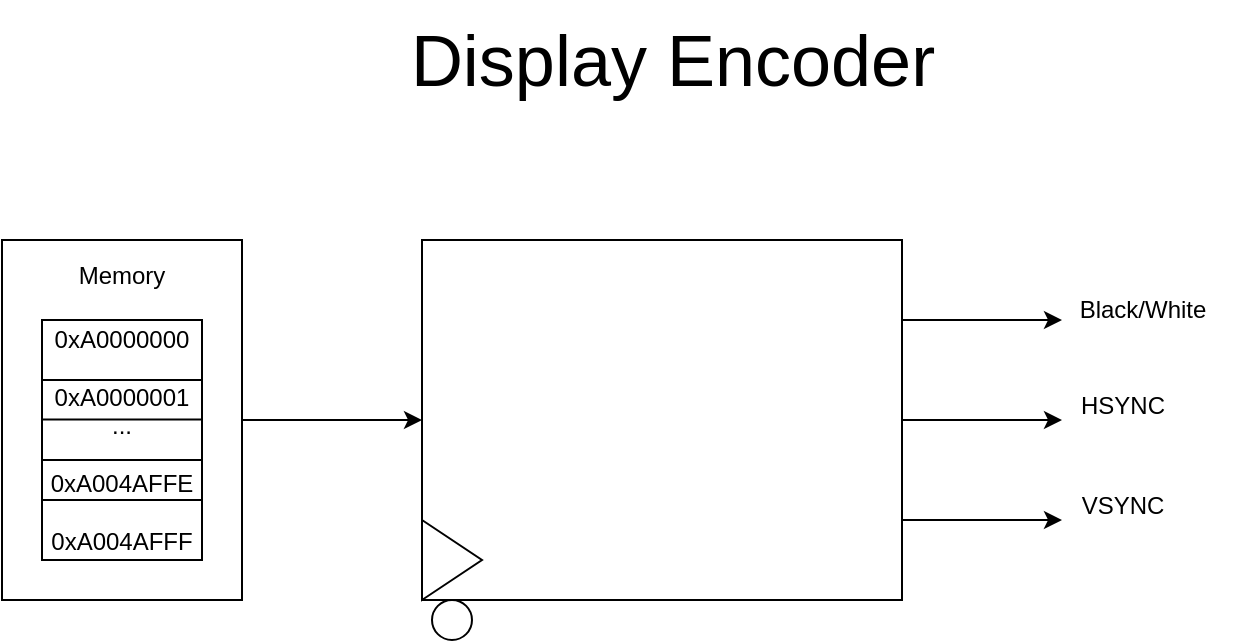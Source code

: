 <mxfile version="24.5.5" type="github">
  <diagram name="Page-1" id="m8KckDBnLmi3Fg9_RwGV">
    <mxGraphModel dx="941" dy="521" grid="1" gridSize="10" guides="1" tooltips="1" connect="1" arrows="1" fold="1" page="1" pageScale="1" pageWidth="850" pageHeight="1100" math="0" shadow="0">
      <root>
        <mxCell id="0" />
        <mxCell id="1" parent="0" />
        <mxCell id="qMudk2F243AdnrHXbzsQ-1" value="&lt;font style=&quot;font-size: 36px;&quot;&gt;Display Encoder&lt;/font&gt;" style="text;html=1;align=center;verticalAlign=middle;resizable=0;points=[];autosize=1;strokeColor=none;fillColor=none;" vertex="1" parent="1">
          <mxGeometry x="260" y="20" width="290" height="60" as="geometry" />
        </mxCell>
        <mxCell id="qMudk2F243AdnrHXbzsQ-10" style="edgeStyle=none;rounded=0;orthogonalLoop=1;jettySize=auto;html=1;exitX=1;exitY=0.5;exitDx=0;exitDy=0;" edge="1" parent="1" source="qMudk2F243AdnrHXbzsQ-3">
          <mxGeometry relative="1" as="geometry">
            <mxPoint x="280" y="230.034" as="targetPoint" />
          </mxGeometry>
        </mxCell>
        <mxCell id="qMudk2F243AdnrHXbzsQ-3" value="Memory&lt;div&gt;&lt;br&gt;&lt;/div&gt;&lt;div&gt;&lt;br&gt;&lt;/div&gt;&lt;div&gt;&lt;br&gt;&lt;/div&gt;&lt;div&gt;&lt;br&gt;&lt;/div&gt;&lt;div&gt;&lt;br&gt;&lt;/div&gt;&lt;div&gt;&lt;br&gt;&lt;/div&gt;&lt;div&gt;&lt;br&gt;&lt;/div&gt;&lt;div&gt;&lt;br&gt;&lt;/div&gt;&lt;div&gt;&lt;br&gt;&lt;/div&gt;&lt;div&gt;&lt;br&gt;&lt;/div&gt;" style="whiteSpace=wrap;html=1;" vertex="1" parent="1">
          <mxGeometry x="70" y="140" width="120" height="180" as="geometry" />
        </mxCell>
        <mxCell id="qMudk2F243AdnrHXbzsQ-4" value="0xA0000000&lt;div&gt;&lt;br&gt;&lt;div&gt;0xA0000001&lt;/div&gt;&lt;div&gt;&lt;span style=&quot;background-color: initial;&quot;&gt;...&lt;/span&gt;&lt;br&gt;&lt;/div&gt;&lt;div&gt;&lt;span style=&quot;background-color: initial;&quot;&gt;&lt;br&gt;&lt;/span&gt;&lt;/div&gt;&lt;div&gt;&lt;span style=&quot;background-color: initial;&quot;&gt;0xA004AFFE&lt;/span&gt;&lt;br&gt;&lt;/div&gt;&lt;div&gt;&lt;br&gt;&lt;/div&gt;&lt;div&gt;&lt;div&gt;0xA004AFFF&lt;/div&gt;&lt;/div&gt;&lt;/div&gt;" style="whiteSpace=wrap;html=1;" vertex="1" parent="1">
          <mxGeometry x="90" y="180" width="80" height="120" as="geometry" />
        </mxCell>
        <mxCell id="qMudk2F243AdnrHXbzsQ-6" style="edgeStyle=none;rounded=0;orthogonalLoop=1;jettySize=auto;html=1;exitX=0;exitY=0.5;exitDx=0;exitDy=0;entryX=1;entryY=0.5;entryDx=0;entryDy=0;endArrow=none;endFill=0;" edge="1" parent="1">
          <mxGeometry relative="1" as="geometry">
            <mxPoint x="90" y="229.71" as="sourcePoint" />
            <mxPoint x="170" y="229.71" as="targetPoint" />
          </mxGeometry>
        </mxCell>
        <mxCell id="qMudk2F243AdnrHXbzsQ-7" style="edgeStyle=none;rounded=0;orthogonalLoop=1;jettySize=auto;html=1;exitX=0;exitY=0.5;exitDx=0;exitDy=0;entryX=1;entryY=0.5;entryDx=0;entryDy=0;endArrow=none;endFill=0;" edge="1" parent="1">
          <mxGeometry relative="1" as="geometry">
            <mxPoint x="90" y="210" as="sourcePoint" />
            <mxPoint x="170" y="210" as="targetPoint" />
          </mxGeometry>
        </mxCell>
        <mxCell id="qMudk2F243AdnrHXbzsQ-8" style="edgeStyle=none;rounded=0;orthogonalLoop=1;jettySize=auto;html=1;exitX=0;exitY=0.5;exitDx=0;exitDy=0;entryX=1;entryY=0.5;entryDx=0;entryDy=0;endArrow=none;endFill=0;" edge="1" parent="1">
          <mxGeometry relative="1" as="geometry">
            <mxPoint x="90" y="270" as="sourcePoint" />
            <mxPoint x="170" y="270" as="targetPoint" />
          </mxGeometry>
        </mxCell>
        <mxCell id="qMudk2F243AdnrHXbzsQ-9" style="edgeStyle=none;rounded=0;orthogonalLoop=1;jettySize=auto;html=1;exitX=0;exitY=0.5;exitDx=0;exitDy=0;entryX=1;entryY=0.5;entryDx=0;entryDy=0;endArrow=none;endFill=0;" edge="1" parent="1">
          <mxGeometry relative="1" as="geometry">
            <mxPoint x="90" y="250" as="sourcePoint" />
            <mxPoint x="170" y="250" as="targetPoint" />
          </mxGeometry>
        </mxCell>
        <mxCell id="qMudk2F243AdnrHXbzsQ-14" style="edgeStyle=none;rounded=0;orthogonalLoop=1;jettySize=auto;html=1;exitX=1;exitY=0.5;exitDx=0;exitDy=0;" edge="1" parent="1" source="qMudk2F243AdnrHXbzsQ-11">
          <mxGeometry relative="1" as="geometry">
            <mxPoint x="600" y="230.034" as="targetPoint" />
          </mxGeometry>
        </mxCell>
        <mxCell id="qMudk2F243AdnrHXbzsQ-11" value="" style="whiteSpace=wrap;html=1;" vertex="1" parent="1">
          <mxGeometry x="280" y="140" width="240" height="180" as="geometry" />
        </mxCell>
        <mxCell id="qMudk2F243AdnrHXbzsQ-12" value="" style="triangle;whiteSpace=wrap;html=1;" vertex="1" parent="1">
          <mxGeometry x="280" y="280" width="30" height="40" as="geometry" />
        </mxCell>
        <mxCell id="qMudk2F243AdnrHXbzsQ-13" value="" style="ellipse;whiteSpace=wrap;html=1;" vertex="1" parent="1">
          <mxGeometry x="285" y="320" width="20" height="20" as="geometry" />
        </mxCell>
        <mxCell id="qMudk2F243AdnrHXbzsQ-15" style="edgeStyle=none;rounded=0;orthogonalLoop=1;jettySize=auto;html=1;exitX=1;exitY=0.5;exitDx=0;exitDy=0;" edge="1" parent="1">
          <mxGeometry relative="1" as="geometry">
            <mxPoint x="600" y="180.034" as="targetPoint" />
            <mxPoint x="520" y="180" as="sourcePoint" />
          </mxGeometry>
        </mxCell>
        <mxCell id="qMudk2F243AdnrHXbzsQ-16" style="edgeStyle=none;rounded=0;orthogonalLoop=1;jettySize=auto;html=1;exitX=1;exitY=0.5;exitDx=0;exitDy=0;" edge="1" parent="1">
          <mxGeometry relative="1" as="geometry">
            <mxPoint x="600" y="280.034" as="targetPoint" />
            <mxPoint x="520" y="280" as="sourcePoint" />
          </mxGeometry>
        </mxCell>
        <mxCell id="qMudk2F243AdnrHXbzsQ-17" value="Black/White" style="text;html=1;align=center;verticalAlign=middle;resizable=0;points=[];autosize=1;strokeColor=none;fillColor=none;" vertex="1" parent="1">
          <mxGeometry x="595" y="160" width="90" height="30" as="geometry" />
        </mxCell>
        <mxCell id="qMudk2F243AdnrHXbzsQ-18" value="HSYNC" style="text;html=1;align=center;verticalAlign=middle;resizable=0;points=[];autosize=1;strokeColor=none;fillColor=none;" vertex="1" parent="1">
          <mxGeometry x="595" y="208" width="70" height="30" as="geometry" />
        </mxCell>
        <mxCell id="qMudk2F243AdnrHXbzsQ-19" value="VSYNC" style="text;html=1;align=center;verticalAlign=middle;resizable=0;points=[];autosize=1;strokeColor=none;fillColor=none;" vertex="1" parent="1">
          <mxGeometry x="600" y="258" width="60" height="30" as="geometry" />
        </mxCell>
      </root>
    </mxGraphModel>
  </diagram>
</mxfile>
